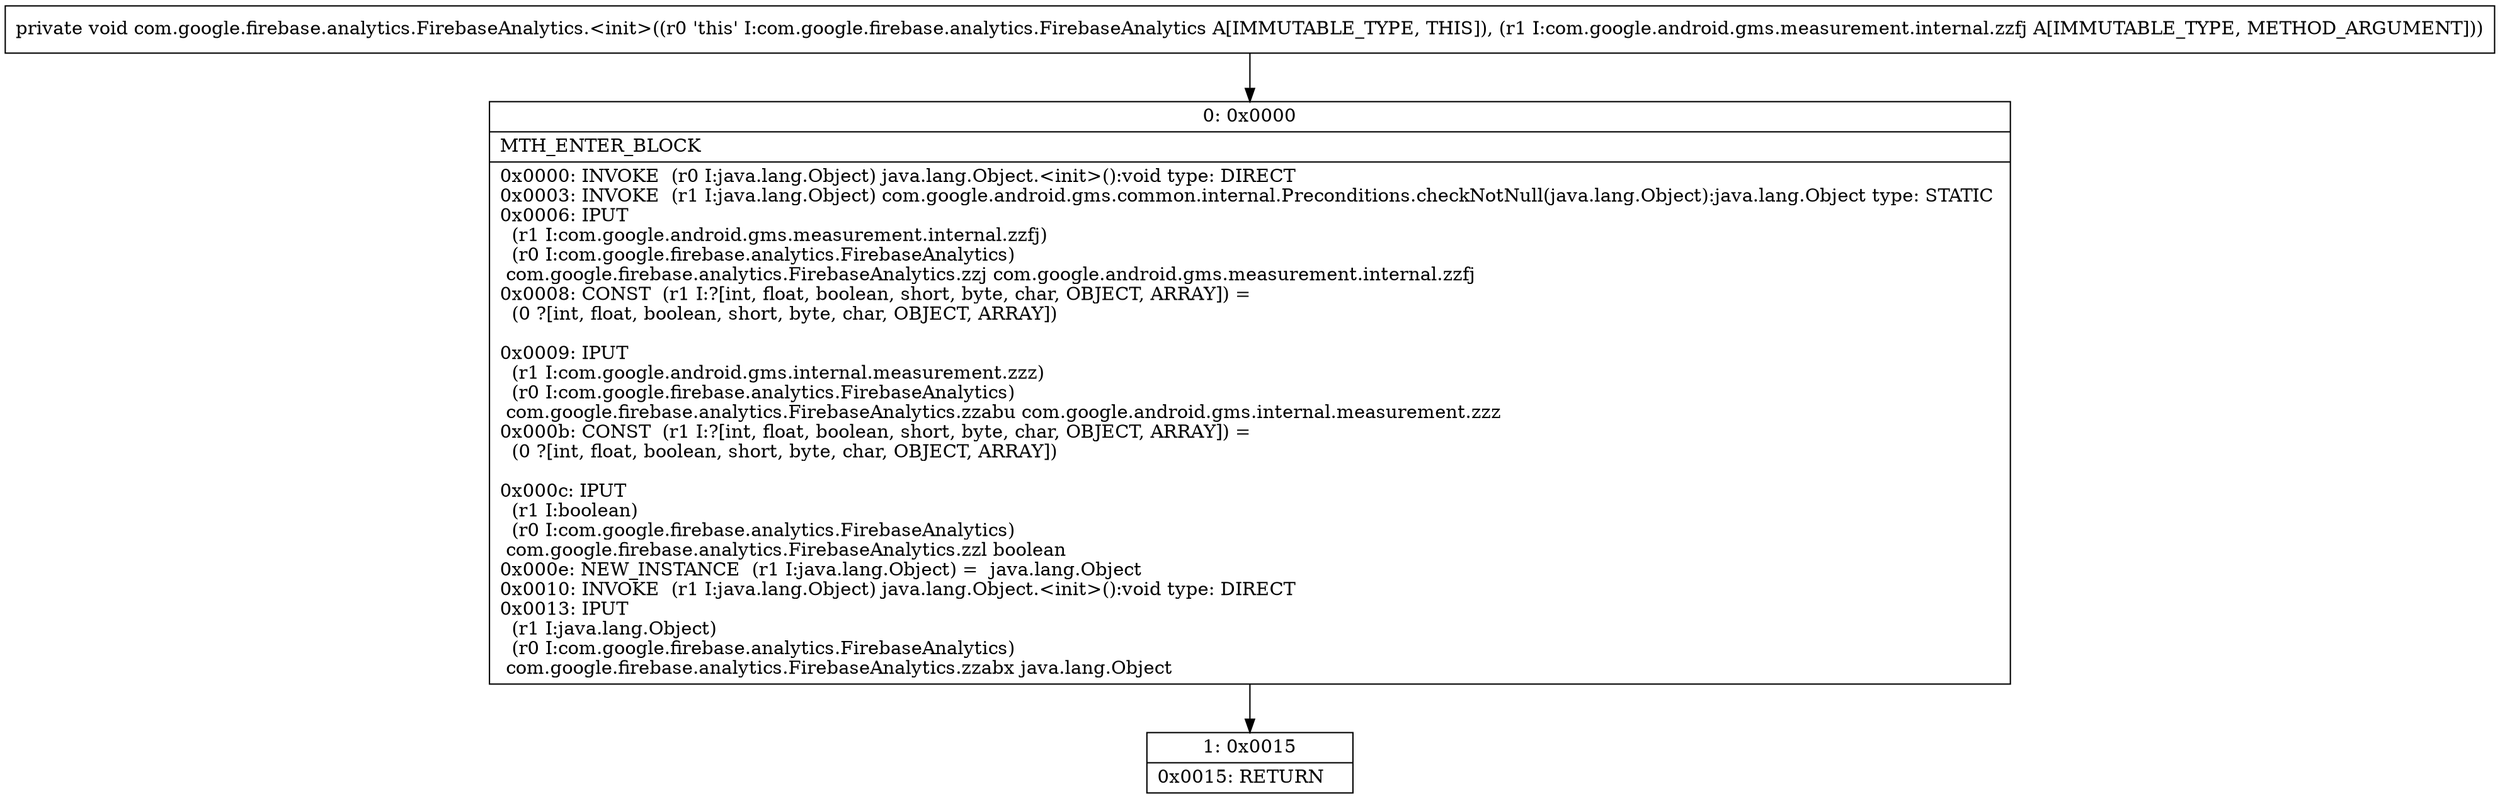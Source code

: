 digraph "CFG forcom.google.firebase.analytics.FirebaseAnalytics.\<init\>(Lcom\/google\/android\/gms\/measurement\/internal\/zzfj;)V" {
Node_0 [shape=record,label="{0\:\ 0x0000|MTH_ENTER_BLOCK\l|0x0000: INVOKE  (r0 I:java.lang.Object) java.lang.Object.\<init\>():void type: DIRECT \l0x0003: INVOKE  (r1 I:java.lang.Object) com.google.android.gms.common.internal.Preconditions.checkNotNull(java.lang.Object):java.lang.Object type: STATIC \l0x0006: IPUT  \l  (r1 I:com.google.android.gms.measurement.internal.zzfj)\l  (r0 I:com.google.firebase.analytics.FirebaseAnalytics)\l com.google.firebase.analytics.FirebaseAnalytics.zzj com.google.android.gms.measurement.internal.zzfj \l0x0008: CONST  (r1 I:?[int, float, boolean, short, byte, char, OBJECT, ARRAY]) = \l  (0 ?[int, float, boolean, short, byte, char, OBJECT, ARRAY])\l \l0x0009: IPUT  \l  (r1 I:com.google.android.gms.internal.measurement.zzz)\l  (r0 I:com.google.firebase.analytics.FirebaseAnalytics)\l com.google.firebase.analytics.FirebaseAnalytics.zzabu com.google.android.gms.internal.measurement.zzz \l0x000b: CONST  (r1 I:?[int, float, boolean, short, byte, char, OBJECT, ARRAY]) = \l  (0 ?[int, float, boolean, short, byte, char, OBJECT, ARRAY])\l \l0x000c: IPUT  \l  (r1 I:boolean)\l  (r0 I:com.google.firebase.analytics.FirebaseAnalytics)\l com.google.firebase.analytics.FirebaseAnalytics.zzl boolean \l0x000e: NEW_INSTANCE  (r1 I:java.lang.Object) =  java.lang.Object \l0x0010: INVOKE  (r1 I:java.lang.Object) java.lang.Object.\<init\>():void type: DIRECT \l0x0013: IPUT  \l  (r1 I:java.lang.Object)\l  (r0 I:com.google.firebase.analytics.FirebaseAnalytics)\l com.google.firebase.analytics.FirebaseAnalytics.zzabx java.lang.Object \l}"];
Node_1 [shape=record,label="{1\:\ 0x0015|0x0015: RETURN   \l}"];
MethodNode[shape=record,label="{private void com.google.firebase.analytics.FirebaseAnalytics.\<init\>((r0 'this' I:com.google.firebase.analytics.FirebaseAnalytics A[IMMUTABLE_TYPE, THIS]), (r1 I:com.google.android.gms.measurement.internal.zzfj A[IMMUTABLE_TYPE, METHOD_ARGUMENT])) }"];
MethodNode -> Node_0;
Node_0 -> Node_1;
}

